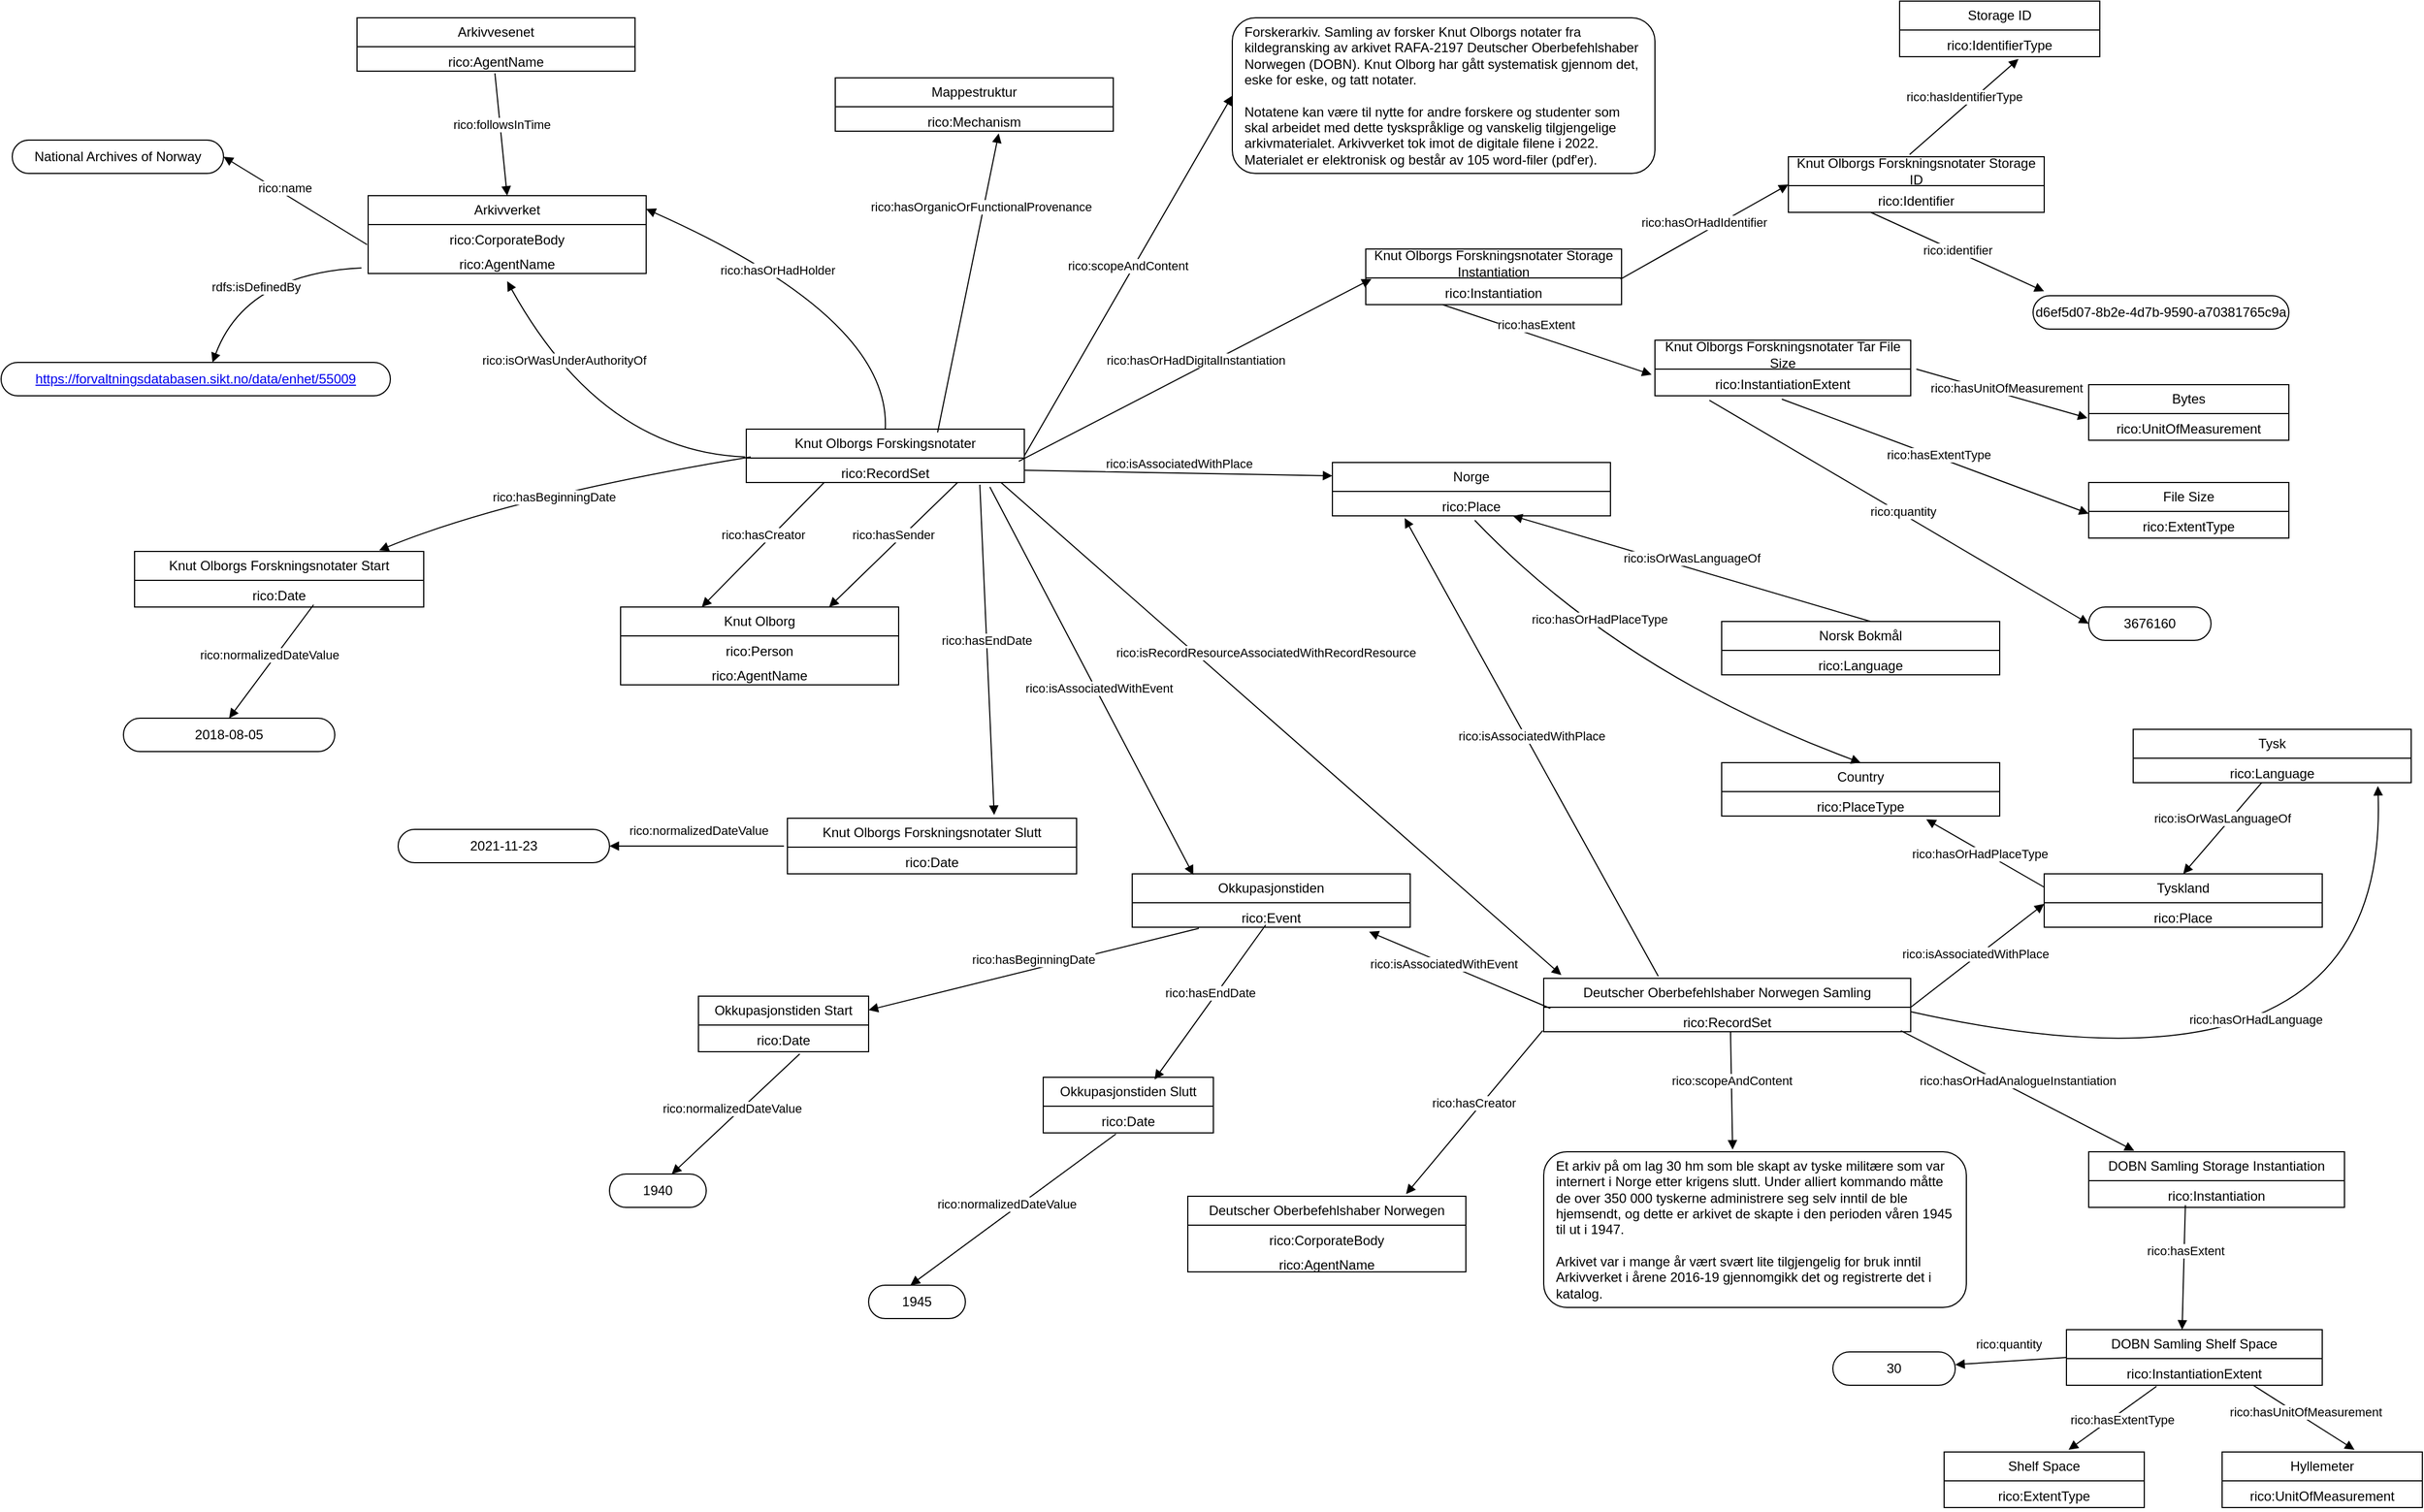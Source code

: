 <mxfile version="24.2.5" type="device">
  <diagram name="Page-1" id="1cF8q0306JEqwwJTlGwe">
    <mxGraphModel dx="878" dy="561" grid="1" gridSize="10" guides="1" tooltips="1" connect="1" arrows="1" fold="1" page="1" pageScale="1" pageWidth="2336" pageHeight="1654" math="0" shadow="0">
      <root>
        <mxCell id="0" />
        <mxCell id="1" parent="0" />
        <mxCell id="9tAbXV2A5IAdRQd2oj-A-11" value="Knut Olborgs Forskingsnotater" style="swimlane;fontStyle=0;childLayout=stackLayout;horizontal=1;startSize=26;fillColor=none;horizontalStack=0;resizeParent=1;resizeParentMax=0;resizeLast=0;collapsible=1;marginBottom=0;whiteSpace=wrap;html=1;" parent="1" vertex="1">
          <mxGeometry x="740" y="495" width="250" height="48" as="geometry">
            <mxRectangle x="920" y="610" width="150" height="30" as="alternateBounds" />
          </mxGeometry>
        </mxCell>
        <mxCell id="9tAbXV2A5IAdRQd2oj-A-12" value="rico:RecordSet" style="text;strokeColor=none;fillColor=none;align=center;verticalAlign=top;spacingLeft=4;spacingRight=4;overflow=hidden;rotatable=0;points=[[0,0.5],[1,0.5]];portConstraint=eastwest;whiteSpace=wrap;html=1;" parent="9tAbXV2A5IAdRQd2oj-A-11" vertex="1">
          <mxGeometry y="26" width="250" height="22" as="geometry" />
        </mxCell>
        <mxCell id="czsqDPXMuQd4v_eErH3M-3" value="rico:hasCreator" style="html=1;verticalAlign=bottom;endArrow=block;curved=0;rounded=0;exitX=0.5;exitY=1.182;exitDx=0;exitDy=0;exitPerimeter=0;entryX=0.292;entryY=0;entryDx=0;entryDy=0;entryPerimeter=0;" parent="1" target="czsqDPXMuQd4v_eErH3M-8" edge="1">
          <mxGeometry x="0.0" width="80" relative="1" as="geometry">
            <mxPoint x="810" y="543.004" as="sourcePoint" />
            <mxPoint x="810" y="621" as="targetPoint" />
            <mxPoint as="offset" />
          </mxGeometry>
        </mxCell>
        <mxCell id="czsqDPXMuQd4v_eErH3M-8" value="Knut Olborg" style="swimlane;fontStyle=0;childLayout=stackLayout;horizontal=1;startSize=26;fillColor=none;horizontalStack=0;resizeParent=1;resizeParentMax=0;resizeLast=0;collapsible=1;marginBottom=0;whiteSpace=wrap;html=1;" parent="1" vertex="1">
          <mxGeometry x="627" y="655" width="250" height="70" as="geometry">
            <mxRectangle x="850" y="770" width="150" height="30" as="alternateBounds" />
          </mxGeometry>
        </mxCell>
        <mxCell id="czsqDPXMuQd4v_eErH3M-9" value="rico:Person" style="text;strokeColor=none;fillColor=none;align=center;verticalAlign=top;spacingLeft=4;spacingRight=4;overflow=hidden;rotatable=0;points=[[0,0.5],[1,0.5]];portConstraint=eastwest;whiteSpace=wrap;html=1;" parent="czsqDPXMuQd4v_eErH3M-8" vertex="1">
          <mxGeometry y="26" width="250" height="22" as="geometry" />
        </mxCell>
        <mxCell id="czsqDPXMuQd4v_eErH3M-10" value="rico:AgentName" style="text;strokeColor=none;fillColor=none;align=center;verticalAlign=top;spacingLeft=4;spacingRight=4;overflow=hidden;rotatable=0;points=[[0,0.5],[1,0.5]];portConstraint=eastwest;whiteSpace=wrap;html=1;" parent="czsqDPXMuQd4v_eErH3M-8" vertex="1">
          <mxGeometry y="48" width="250" height="22" as="geometry" />
        </mxCell>
        <mxCell id="czsqDPXMuQd4v_eErH3M-11" value="rico:hasSender" style="html=1;verticalAlign=bottom;endArrow=block;curved=0;rounded=0;exitX=0.5;exitY=1.182;exitDx=0;exitDy=0;exitPerimeter=0;entryX=0.75;entryY=0;entryDx=0;entryDy=0;" parent="1" target="czsqDPXMuQd4v_eErH3M-8" edge="1">
          <mxGeometry width="80" relative="1" as="geometry">
            <mxPoint x="930" y="543" as="sourcePoint" />
            <mxPoint x="930" y="621" as="targetPoint" />
          </mxGeometry>
        </mxCell>
        <mxCell id="czsqDPXMuQd4v_eErH3M-12" value="&lt;div style=&quot;text-align: left;&quot;&gt;Forskerarkiv. Samling av forsker Knut Olborgs notater fra kildegransking av arkivet RAFA-2197 Deutscher Oberbefehlshaber Norwegen (DOBN). Knut Olborg har gått systematisk gjennom det, eske for eske, og tatt notater.&lt;/div&gt;&lt;div style=&quot;text-align: left;&quot;&gt;&lt;br&gt;&lt;/div&gt;&lt;div style=&quot;text-align: left;&quot;&gt;Notatene kan være til nytte for andre forskere og studenter som skal arbeidet med dette tyskspråklige og vanskelig tilgjengelige arkivmaterialet. Arkivverket tok imot de digitale filene i 2022. Materialet er elektronisk og består av 105 word-filer (pdf&#39;er).&lt;/div&gt;" style="html=1;whiteSpace=wrap;perimeterSpacing=0;rounded=1;labelPadding=0;spacingLeft=10;spacingRight=10;" parent="1" vertex="1">
          <mxGeometry x="1177" y="125" width="380" height="140" as="geometry" />
        </mxCell>
        <mxCell id="czsqDPXMuQd4v_eErH3M-16" value="rico:scopeAndContent" style="html=1;verticalAlign=bottom;endArrow=block;curved=0;rounded=0;exitX=1;exitY=0.5;exitDx=0;exitDy=0;entryX=0;entryY=0.5;entryDx=0;entryDy=0;" parent="1" source="9tAbXV2A5IAdRQd2oj-A-11" target="czsqDPXMuQd4v_eErH3M-12" edge="1">
          <mxGeometry width="80" relative="1" as="geometry">
            <mxPoint x="1270" y="515" as="sourcePoint" />
            <mxPoint x="1330" y="499" as="targetPoint" />
          </mxGeometry>
        </mxCell>
        <mxCell id="czsqDPXMuQd4v_eErH3M-17" value="Okkupasjonstiden" style="swimlane;fontStyle=0;childLayout=stackLayout;horizontal=1;startSize=26;fillColor=none;horizontalStack=0;resizeParent=1;resizeParentMax=0;resizeLast=0;collapsible=1;marginBottom=0;whiteSpace=wrap;html=1;" parent="1" vertex="1">
          <mxGeometry x="1087" y="895" width="250" height="48" as="geometry">
            <mxRectangle x="110" y="100" width="150" height="30" as="alternateBounds" />
          </mxGeometry>
        </mxCell>
        <mxCell id="czsqDPXMuQd4v_eErH3M-18" value="rico:Event" style="text;strokeColor=none;fillColor=none;align=center;verticalAlign=top;spacingLeft=4;spacingRight=4;overflow=hidden;rotatable=0;points=[[0,0.5],[1,0.5]];portConstraint=eastwest;whiteSpace=wrap;html=1;" parent="czsqDPXMuQd4v_eErH3M-17" vertex="1">
          <mxGeometry y="26" width="250" height="22" as="geometry" />
        </mxCell>
        <mxCell id="czsqDPXMuQd4v_eErH3M-19" value="rico:isAssociatedWithEvent" style="html=1;verticalAlign=bottom;endArrow=block;curved=0;rounded=0;exitX=0.876;exitY=1.182;exitDx=0;exitDy=0;entryX=0.22;entryY=0.021;entryDx=0;entryDy=0;entryPerimeter=0;exitPerimeter=0;" parent="1" source="9tAbXV2A5IAdRQd2oj-A-12" target="czsqDPXMuQd4v_eErH3M-17" edge="1">
          <mxGeometry x="0.085" y="-2" width="80" relative="1" as="geometry">
            <mxPoint x="1180" y="405" as="sourcePoint" />
            <mxPoint x="1360" y="405" as="targetPoint" />
            <mxPoint as="offset" />
          </mxGeometry>
        </mxCell>
        <mxCell id="czsqDPXMuQd4v_eErH3M-20" value="Norge" style="swimlane;fontStyle=0;childLayout=stackLayout;horizontal=1;startSize=26;fillColor=none;horizontalStack=0;resizeParent=1;resizeParentMax=0;resizeLast=0;collapsible=1;marginBottom=0;whiteSpace=wrap;html=1;" parent="1" vertex="1">
          <mxGeometry x="1267" y="525" width="250" height="48" as="geometry">
            <mxRectangle x="780" y="452" width="150" height="30" as="alternateBounds" />
          </mxGeometry>
        </mxCell>
        <mxCell id="czsqDPXMuQd4v_eErH3M-21" value="rico:Place" style="text;strokeColor=none;fillColor=none;align=center;verticalAlign=top;spacingLeft=4;spacingRight=4;overflow=hidden;rotatable=0;points=[[0,0.5],[1,0.5]];portConstraint=eastwest;whiteSpace=wrap;html=1;" parent="czsqDPXMuQd4v_eErH3M-20" vertex="1">
          <mxGeometry y="26" width="250" height="22" as="geometry" />
        </mxCell>
        <mxCell id="czsqDPXMuQd4v_eErH3M-22" value="rico:isAssociatedWithPlace" style="html=1;verticalAlign=bottom;endArrow=block;curved=0;rounded=0;exitX=1;exitY=0.5;exitDx=0;exitDy=0;entryX=0;entryY=0.25;entryDx=0;entryDy=0;" parent="1" source="9tAbXV2A5IAdRQd2oj-A-12" target="czsqDPXMuQd4v_eErH3M-20" edge="1">
          <mxGeometry x="0.003" width="80" relative="1" as="geometry">
            <mxPoint x="1220" y="585" as="sourcePoint" />
            <mxPoint x="1395" y="464" as="targetPoint" />
            <mxPoint as="offset" />
          </mxGeometry>
        </mxCell>
        <mxCell id="czsqDPXMuQd4v_eErH3M-23" value="Norsk Bokmål" style="swimlane;fontStyle=0;childLayout=stackLayout;horizontal=1;startSize=26;fillColor=none;horizontalStack=0;resizeParent=1;resizeParentMax=0;resizeLast=0;collapsible=1;marginBottom=0;whiteSpace=wrap;html=1;" parent="1" vertex="1">
          <mxGeometry x="1617" y="668" width="250" height="48" as="geometry">
            <mxRectangle x="1320" y="890" width="150" height="30" as="alternateBounds" />
          </mxGeometry>
        </mxCell>
        <mxCell id="czsqDPXMuQd4v_eErH3M-24" value="rico:Language" style="text;strokeColor=none;fillColor=none;align=center;verticalAlign=top;spacingLeft=4;spacingRight=4;overflow=hidden;rotatable=0;points=[[0,0.5],[1,0.5]];portConstraint=eastwest;whiteSpace=wrap;html=1;" parent="czsqDPXMuQd4v_eErH3M-23" vertex="1">
          <mxGeometry y="26" width="250" height="22" as="geometry" />
        </mxCell>
        <mxCell id="czsqDPXMuQd4v_eErH3M-25" value="rico:hasOrHadLanguage" style="html=1;verticalAlign=bottom;endArrow=block;curved=1;rounded=0;exitX=1;exitY=0.182;exitDx=0;exitDy=0;exitPerimeter=0;entryX=0.88;entryY=1.136;entryDx=0;entryDy=0;entryPerimeter=0;" parent="1" source="mxBBHEK_cXtyoJtayE4t-4" target="mxBBHEK_cXtyoJtayE4t-9" edge="1">
          <mxGeometry x="-0.173" y="52" width="80" relative="1" as="geometry">
            <mxPoint x="1987" y="1115" as="sourcePoint" />
            <mxPoint x="2047" y="1045" as="targetPoint" />
            <mxPoint as="offset" />
            <Array as="points">
              <mxPoint x="2217" y="1115" />
            </Array>
          </mxGeometry>
        </mxCell>
        <mxCell id="czsqDPXMuQd4v_eErH3M-26" value="rico:isOrWasLanguageOf" style="html=1;verticalAlign=bottom;endArrow=block;curved=0;rounded=0;exitX=0.536;exitY=0;exitDx=0;exitDy=0;exitPerimeter=0;" parent="1" source="czsqDPXMuQd4v_eErH3M-23" target="czsqDPXMuQd4v_eErH3M-21" edge="1">
          <mxGeometry x="0.003" width="80" relative="1" as="geometry">
            <mxPoint x="1410" y="885" as="sourcePoint" />
            <mxPoint x="1696" y="1118" as="targetPoint" />
            <mxPoint as="offset" />
          </mxGeometry>
        </mxCell>
        <mxCell id="czsqDPXMuQd4v_eErH3M-27" value="Country" style="swimlane;fontStyle=0;childLayout=stackLayout;horizontal=1;startSize=26;fillColor=none;horizontalStack=0;resizeParent=1;resizeParentMax=0;resizeLast=0;collapsible=1;marginBottom=0;whiteSpace=wrap;html=1;" parent="1" vertex="1">
          <mxGeometry x="1617" y="795" width="250" height="48" as="geometry">
            <mxRectangle x="780" y="452" width="150" height="30" as="alternateBounds" />
          </mxGeometry>
        </mxCell>
        <mxCell id="czsqDPXMuQd4v_eErH3M-28" value="rico:PlaceType" style="text;strokeColor=none;fillColor=none;align=center;verticalAlign=top;spacingLeft=4;spacingRight=4;overflow=hidden;rotatable=0;points=[[0,0.5],[1,0.5]];portConstraint=eastwest;whiteSpace=wrap;html=1;" parent="czsqDPXMuQd4v_eErH3M-27" vertex="1">
          <mxGeometry y="26" width="250" height="22" as="geometry" />
        </mxCell>
        <mxCell id="czsqDPXMuQd4v_eErH3M-29" value="rico:hasOrHadPlaceType" style="html=1;verticalAlign=bottom;endArrow=block;curved=1;rounded=0;exitX=0.512;exitY=1.182;exitDx=0;exitDy=0;exitPerimeter=0;entryX=0.5;entryY=0;entryDx=0;entryDy=0;" parent="1" source="czsqDPXMuQd4v_eErH3M-21" target="czsqDPXMuQd4v_eErH3M-27" edge="1">
          <mxGeometry x="-0.295" y="13" width="80" relative="1" as="geometry">
            <mxPoint x="1550" y="887" as="sourcePoint" />
            <mxPoint x="1750" y="875" as="targetPoint" />
            <mxPoint as="offset" />
            <Array as="points">
              <mxPoint x="1527" y="715" />
            </Array>
          </mxGeometry>
        </mxCell>
        <mxCell id="czsqDPXMuQd4v_eErH3M-30" value="Arkivverket" style="swimlane;fontStyle=0;childLayout=stackLayout;horizontal=1;startSize=26;fillColor=none;horizontalStack=0;resizeParent=1;resizeParentMax=0;resizeLast=0;collapsible=1;marginBottom=0;whiteSpace=wrap;html=1;" parent="1" vertex="1">
          <mxGeometry x="400" y="285" width="250" height="70" as="geometry">
            <mxRectangle x="390" y="430" width="150" height="30" as="alternateBounds" />
          </mxGeometry>
        </mxCell>
        <mxCell id="czsqDPXMuQd4v_eErH3M-31" value="rico:CorporateBody" style="text;strokeColor=none;fillColor=none;align=center;verticalAlign=top;spacingLeft=4;spacingRight=4;overflow=hidden;rotatable=0;points=[[0,0.5],[1,0.5]];portConstraint=eastwest;whiteSpace=wrap;html=1;" parent="czsqDPXMuQd4v_eErH3M-30" vertex="1">
          <mxGeometry y="26" width="250" height="22" as="geometry" />
        </mxCell>
        <mxCell id="czsqDPXMuQd4v_eErH3M-32" value="rico:AgentName" style="text;strokeColor=none;fillColor=none;align=center;verticalAlign=top;spacingLeft=4;spacingRight=4;overflow=hidden;rotatable=0;points=[[0,0.5],[1,0.5]];portConstraint=eastwest;whiteSpace=wrap;html=1;" parent="czsqDPXMuQd4v_eErH3M-30" vertex="1">
          <mxGeometry y="48" width="250" height="22" as="geometry" />
        </mxCell>
        <mxCell id="czsqDPXMuQd4v_eErH3M-33" value="Arkivvesenet" style="swimlane;fontStyle=0;childLayout=stackLayout;horizontal=1;startSize=26;fillColor=none;horizontalStack=0;resizeParent=1;resizeParentMax=0;resizeLast=0;collapsible=1;marginBottom=0;whiteSpace=wrap;html=1;" parent="1" vertex="1">
          <mxGeometry x="390" y="125" width="250" height="48" as="geometry">
            <mxRectangle x="390" y="430" width="150" height="30" as="alternateBounds" />
          </mxGeometry>
        </mxCell>
        <mxCell id="czsqDPXMuQd4v_eErH3M-35" value="rico:AgentName" style="text;strokeColor=none;fillColor=none;align=center;verticalAlign=top;spacingLeft=4;spacingRight=4;overflow=hidden;rotatable=0;points=[[0,0.5],[1,0.5]];portConstraint=eastwest;whiteSpace=wrap;html=1;" parent="czsqDPXMuQd4v_eErH3M-33" vertex="1">
          <mxGeometry y="26" width="250" height="22" as="geometry" />
        </mxCell>
        <mxCell id="czsqDPXMuQd4v_eErH3M-36" value="rico:followsInTime" style="html=1;verticalAlign=bottom;endArrow=block;curved=0;rounded=0;exitX=0.496;exitY=1.091;exitDx=0;exitDy=0;exitPerimeter=0;entryX=0.5;entryY=0;entryDx=0;entryDy=0;" parent="1" source="czsqDPXMuQd4v_eErH3M-35" target="czsqDPXMuQd4v_eErH3M-30" edge="1">
          <mxGeometry width="80" relative="1" as="geometry">
            <mxPoint x="610" y="275" as="sourcePoint" />
            <mxPoint x="584" y="345" as="targetPoint" />
            <mxPoint as="offset" />
          </mxGeometry>
        </mxCell>
        <mxCell id="czsqDPXMuQd4v_eErH3M-37" value="rico:hasOrHadHolder" style="html=1;verticalAlign=bottom;endArrow=block;curved=1;rounded=0;entryX=1;entryY=0.171;entryDx=0;entryDy=0;entryPerimeter=0;exitX=0.5;exitY=0;exitDx=0;exitDy=0;" parent="1" source="9tAbXV2A5IAdRQd2oj-A-11" target="czsqDPXMuQd4v_eErH3M-30" edge="1">
          <mxGeometry x="0.213" y="10" width="80" relative="1" as="geometry">
            <mxPoint x="850" y="485" as="sourcePoint" />
            <mxPoint x="791" y="575" as="targetPoint" />
            <Array as="points">
              <mxPoint x="870" y="395" />
            </Array>
            <mxPoint as="offset" />
          </mxGeometry>
        </mxCell>
        <mxCell id="czsqDPXMuQd4v_eErH3M-38" value="rico:isOrWasUnderAuthorityOf" style="html=1;verticalAlign=bottom;endArrow=block;curved=1;rounded=0;exitX=-0.004;exitY=-0.045;exitDx=0;exitDy=0;exitPerimeter=0;entryX=0.5;entryY=1.318;entryDx=0;entryDy=0;entryPerimeter=0;" parent="1" source="9tAbXV2A5IAdRQd2oj-A-12" target="czsqDPXMuQd4v_eErH3M-32" edge="1">
          <mxGeometry x="0.374" y="-6" width="80" relative="1" as="geometry">
            <mxPoint x="675" y="563" as="sourcePoint" />
            <mxPoint x="520" y="435" as="targetPoint" />
            <Array as="points">
              <mxPoint x="610" y="515" />
            </Array>
            <mxPoint as="offset" />
          </mxGeometry>
        </mxCell>
        <mxCell id="czsqDPXMuQd4v_eErH3M-39" value="&lt;div style=&quot;text-align: left;&quot;&gt;National Archives of Norway&lt;/div&gt;" style="html=1;whiteSpace=wrap;perimeterSpacing=0;rounded=1;labelPadding=0;spacingLeft=0;arcSize=50;" parent="1" vertex="1">
          <mxGeometry x="80" y="235" width="190" height="30" as="geometry" />
        </mxCell>
        <mxCell id="czsqDPXMuQd4v_eErH3M-40" value="rico:name" style="html=1;verticalAlign=bottom;endArrow=block;curved=0;rounded=0;exitX=-0.004;exitY=-0.182;exitDx=0;exitDy=0;exitPerimeter=0;entryX=1;entryY=0.5;entryDx=0;entryDy=0;" parent="1" source="czsqDPXMuQd4v_eErH3M-32" target="czsqDPXMuQd4v_eErH3M-39" edge="1">
          <mxGeometry x="0.119" y="4" width="80" relative="1" as="geometry">
            <mxPoint x="380" y="385" as="sourcePoint" />
            <mxPoint x="381" y="515" as="targetPoint" />
            <mxPoint y="-1" as="offset" />
          </mxGeometry>
        </mxCell>
        <mxCell id="czsqDPXMuQd4v_eErH3M-41" value="&lt;div style=&quot;text-align: left;&quot;&gt;&lt;a href=&quot;https://forvaltningsdatabasen.sikt.no/data/enhet/55009&quot;&gt;https://forvaltningsdatabasen.sikt.no/data/enhet/55009&lt;/a&gt;&lt;br&gt;&lt;/div&gt;" style="html=1;whiteSpace=wrap;perimeterSpacing=0;rounded=1;labelPadding=0;spacingLeft=0;arcSize=50;" parent="1" vertex="1">
          <mxGeometry x="70" y="435" width="350" height="30" as="geometry" />
        </mxCell>
        <mxCell id="czsqDPXMuQd4v_eErH3M-42" value="rdfs:isDefinedBy" style="html=1;verticalAlign=bottom;endArrow=block;curved=1;rounded=0;exitX=-0.024;exitY=0.773;exitDx=0;exitDy=0;exitPerimeter=0;entryX=0.543;entryY=0;entryDx=0;entryDy=0;entryPerimeter=0;" parent="1" source="czsqDPXMuQd4v_eErH3M-32" target="czsqDPXMuQd4v_eErH3M-41" edge="1">
          <mxGeometry x="0.014" y="21" width="80" relative="1" as="geometry">
            <mxPoint x="410" y="455" as="sourcePoint" />
            <mxPoint x="281" y="456" as="targetPoint" />
            <Array as="points">
              <mxPoint x="290" y="355" />
            </Array>
            <mxPoint as="offset" />
          </mxGeometry>
        </mxCell>
        <mxCell id="czsqDPXMuQd4v_eErH3M-43" value="Knut Olborgs Forskningsnotater Start" style="swimlane;fontStyle=0;childLayout=stackLayout;horizontal=1;startSize=26;fillColor=none;horizontalStack=0;resizeParent=1;resizeParentMax=0;resizeLast=0;collapsible=1;marginBottom=0;whiteSpace=wrap;html=1;" parent="1" vertex="1">
          <mxGeometry x="190" y="605" width="260" height="50" as="geometry">
            <mxRectangle x="390" y="430" width="150" height="30" as="alternateBounds" />
          </mxGeometry>
        </mxCell>
        <mxCell id="czsqDPXMuQd4v_eErH3M-44" value="rico:Date" style="text;strokeColor=none;fillColor=none;align=center;verticalAlign=top;spacingLeft=4;spacingRight=4;overflow=hidden;rotatable=0;points=[[0,0.5],[1,0.5]];portConstraint=eastwest;whiteSpace=wrap;html=1;" parent="czsqDPXMuQd4v_eErH3M-43" vertex="1">
          <mxGeometry y="26" width="260" height="24" as="geometry" />
        </mxCell>
        <mxCell id="czsqDPXMuQd4v_eErH3M-47" value="rico:hasBeginningDate" style="html=1;verticalAlign=bottom;endArrow=block;curved=1;rounded=0;entryX=0.846;entryY=-0.02;entryDx=0;entryDy=0;exitX=0.016;exitY=-0.045;exitDx=0;exitDy=0;exitPerimeter=0;entryPerimeter=0;" parent="1" source="9tAbXV2A5IAdRQd2oj-A-12" target="czsqDPXMuQd4v_eErH3M-43" edge="1">
          <mxGeometry x="0.051" y="16" width="80" relative="1" as="geometry">
            <mxPoint x="540" y="565" as="sourcePoint" />
            <mxPoint x="353" y="533" as="targetPoint" />
            <Array as="points">
              <mxPoint x="530" y="555" />
            </Array>
            <mxPoint as="offset" />
          </mxGeometry>
        </mxCell>
        <mxCell id="czsqDPXMuQd4v_eErH3M-48" value="Knut Olborgs Forskningsnotater Slutt" style="swimlane;fontStyle=0;childLayout=stackLayout;horizontal=1;startSize=26;fillColor=none;horizontalStack=0;resizeParent=1;resizeParentMax=0;resizeLast=0;collapsible=1;marginBottom=0;whiteSpace=wrap;html=1;" parent="1" vertex="1">
          <mxGeometry x="777" y="845" width="260" height="50" as="geometry">
            <mxRectangle x="990" y="970" width="150" height="30" as="alternateBounds" />
          </mxGeometry>
        </mxCell>
        <mxCell id="czsqDPXMuQd4v_eErH3M-49" value="rico:Date" style="text;strokeColor=none;fillColor=none;align=center;verticalAlign=top;spacingLeft=4;spacingRight=4;overflow=hidden;rotatable=0;points=[[0,0.5],[1,0.5]];portConstraint=eastwest;whiteSpace=wrap;html=1;" parent="czsqDPXMuQd4v_eErH3M-48" vertex="1">
          <mxGeometry y="26" width="260" height="24" as="geometry" />
        </mxCell>
        <mxCell id="czsqDPXMuQd4v_eErH3M-50" value="rico:hasEndDate" style="html=1;verticalAlign=bottom;endArrow=block;curved=0;rounded=0;exitX=0.84;exitY=1.091;exitDx=0;exitDy=0;exitPerimeter=0;entryX=0.715;entryY=-0.06;entryDx=0;entryDy=0;entryPerimeter=0;" parent="1" source="9tAbXV2A5IAdRQd2oj-A-12" target="czsqDPXMuQd4v_eErH3M-48" edge="1">
          <mxGeometry x="0.002" width="80" relative="1" as="geometry">
            <mxPoint x="970" y="655" as="sourcePoint" />
            <mxPoint x="970" y="815" as="targetPoint" />
            <mxPoint as="offset" />
          </mxGeometry>
        </mxCell>
        <mxCell id="czsqDPXMuQd4v_eErH3M-52" value="&lt;div style=&quot;text-align: left;&quot;&gt;2018-08-05&lt;/div&gt;" style="html=1;whiteSpace=wrap;perimeterSpacing=0;rounded=1;labelPadding=0;spacingLeft=0;arcSize=50;" parent="1" vertex="1">
          <mxGeometry x="180" y="755" width="190" height="30" as="geometry" />
        </mxCell>
        <mxCell id="czsqDPXMuQd4v_eErH3M-53" value="rico:normalizedDateValue" style="html=1;verticalAlign=bottom;endArrow=block;curved=0;rounded=0;entryX=0.5;entryY=0;entryDx=0;entryDy=0;exitX=0.619;exitY=0.917;exitDx=0;exitDy=0;exitPerimeter=0;" parent="1" source="czsqDPXMuQd4v_eErH3M-44" target="czsqDPXMuQd4v_eErH3M-52" edge="1">
          <mxGeometry x="0.057" width="80" relative="1" as="geometry">
            <mxPoint x="320" y="685" as="sourcePoint" />
            <mxPoint x="173" y="683" as="targetPoint" />
            <mxPoint as="offset" />
          </mxGeometry>
        </mxCell>
        <mxCell id="czsqDPXMuQd4v_eErH3M-55" value="&lt;div style=&quot;text-align: left;&quot;&gt;2021-11-23&lt;/div&gt;" style="html=1;whiteSpace=wrap;perimeterSpacing=0;rounded=1;labelPadding=0;spacingLeft=0;arcSize=50;" parent="1" vertex="1">
          <mxGeometry x="427" y="855" width="190" height="30" as="geometry" />
        </mxCell>
        <mxCell id="czsqDPXMuQd4v_eErH3M-56" value="rico:normalizedDateValue" style="html=1;verticalAlign=bottom;endArrow=block;curved=0;rounded=0;entryX=1;entryY=0.5;entryDx=0;entryDy=0;exitX=-0.012;exitY=-0.042;exitDx=0;exitDy=0;exitPerimeter=0;" parent="1" source="czsqDPXMuQd4v_eErH3M-49" target="czsqDPXMuQd4v_eErH3M-55" edge="1">
          <mxGeometry x="-0.02" y="-5" width="80" relative="1" as="geometry">
            <mxPoint x="920" y="945" as="sourcePoint" />
            <mxPoint x="824" y="1049" as="targetPoint" />
            <mxPoint as="offset" />
          </mxGeometry>
        </mxCell>
        <mxCell id="3fLlHfyGAeuBOlRW-uyx-2" value="Mappestruktur" style="swimlane;fontStyle=0;childLayout=stackLayout;horizontal=1;startSize=26;fillColor=none;horizontalStack=0;resizeParent=1;resizeParentMax=0;resizeLast=0;collapsible=1;marginBottom=0;whiteSpace=wrap;html=1;" parent="1" vertex="1">
          <mxGeometry x="820" y="179" width="250" height="48" as="geometry">
            <mxRectangle x="110" y="100" width="150" height="30" as="alternateBounds" />
          </mxGeometry>
        </mxCell>
        <mxCell id="3fLlHfyGAeuBOlRW-uyx-3" value="rico:Mechanism" style="text;strokeColor=none;fillColor=none;align=center;verticalAlign=top;spacingLeft=4;spacingRight=4;overflow=hidden;rotatable=0;points=[[0,0.5],[1,0.5]];portConstraint=eastwest;whiteSpace=wrap;html=1;" parent="3fLlHfyGAeuBOlRW-uyx-2" vertex="1">
          <mxGeometry y="26" width="250" height="22" as="geometry" />
        </mxCell>
        <mxCell id="3fLlHfyGAeuBOlRW-uyx-4" value="rico:hasOrganicOrFunctionalProvenance" style="html=1;verticalAlign=bottom;endArrow=block;curved=0;rounded=0;exitX=0.688;exitY=0.063;exitDx=0;exitDy=0;exitPerimeter=0;entryX=0.588;entryY=1.091;entryDx=0;entryDy=0;entryPerimeter=0;" parent="1" source="9tAbXV2A5IAdRQd2oj-A-11" target="3fLlHfyGAeuBOlRW-uyx-3" edge="1">
          <mxGeometry x="0.437" y="1" width="80" relative="1" as="geometry">
            <mxPoint x="930" y="405" as="sourcePoint" />
            <mxPoint x="920" y="325" as="targetPoint" />
            <mxPoint as="offset" />
          </mxGeometry>
        </mxCell>
        <mxCell id="3fLlHfyGAeuBOlRW-uyx-14" value="Knut Olborgs Forskningsnotater Storage Instantiation" style="swimlane;fontStyle=0;childLayout=stackLayout;horizontal=1;startSize=26;fillColor=none;horizontalStack=0;resizeParent=1;resizeParentMax=0;resizeLast=0;collapsible=1;marginBottom=0;whiteSpace=wrap;html=1;spacingTop=3;spacingBottom=3;spacing=1;" parent="1" vertex="1">
          <mxGeometry x="1297" y="333" width="230" height="50" as="geometry">
            <mxRectangle x="390" y="430" width="150" height="30" as="alternateBounds" />
          </mxGeometry>
        </mxCell>
        <mxCell id="3fLlHfyGAeuBOlRW-uyx-15" value="rico:Instantiation" style="text;strokeColor=none;fillColor=none;align=center;verticalAlign=top;spacingLeft=4;spacingRight=4;overflow=hidden;rotatable=0;points=[[0,0.5],[1,0.5]];portConstraint=eastwest;whiteSpace=wrap;html=1;" parent="3fLlHfyGAeuBOlRW-uyx-14" vertex="1">
          <mxGeometry y="26" width="230" height="24" as="geometry" />
        </mxCell>
        <mxCell id="3fLlHfyGAeuBOlRW-uyx-16" value="rico:hasOrHadDigitalInstantiation" style="html=1;verticalAlign=bottom;endArrow=block;curved=0;rounded=0;exitX=0.98;exitY=0.136;exitDx=0;exitDy=0;entryX=0.022;entryY=0.042;entryDx=0;entryDy=0;entryPerimeter=0;exitPerimeter=0;" parent="1" source="9tAbXV2A5IAdRQd2oj-A-12" target="3fLlHfyGAeuBOlRW-uyx-15" edge="1">
          <mxGeometry x="-0.001" width="80" relative="1" as="geometry">
            <mxPoint x="1030" y="522" as="sourcePoint" />
            <mxPoint x="1370" y="378" as="targetPoint" />
            <mxPoint as="offset" />
          </mxGeometry>
        </mxCell>
        <mxCell id="3fLlHfyGAeuBOlRW-uyx-17" value="Knut Olborgs Forskningsnotater Storage ID" style="swimlane;fontStyle=0;childLayout=stackLayout;horizontal=1;startSize=26;fillColor=none;horizontalStack=0;resizeParent=1;resizeParentMax=0;resizeLast=0;collapsible=1;marginBottom=0;whiteSpace=wrap;html=1;spacingTop=3;spacingBottom=3;spacing=1;" parent="1" vertex="1">
          <mxGeometry x="1677" y="250" width="230" height="50" as="geometry">
            <mxRectangle x="390" y="430" width="150" height="30" as="alternateBounds" />
          </mxGeometry>
        </mxCell>
        <mxCell id="3fLlHfyGAeuBOlRW-uyx-18" value="rico:Identifier" style="text;strokeColor=none;fillColor=none;align=center;verticalAlign=top;spacingLeft=4;spacingRight=4;overflow=hidden;rotatable=0;points=[[0,0.5],[1,0.5]];portConstraint=eastwest;whiteSpace=wrap;html=1;" parent="3fLlHfyGAeuBOlRW-uyx-17" vertex="1">
          <mxGeometry y="26" width="230" height="24" as="geometry" />
        </mxCell>
        <mxCell id="3fLlHfyGAeuBOlRW-uyx-19" value="rico:hasOrHadIdentifier" style="html=1;verticalAlign=bottom;endArrow=block;curved=0;rounded=0;exitX=0.996;exitY=0.042;exitDx=0;exitDy=0;entryX=0;entryY=0.5;entryDx=0;entryDy=0;exitPerimeter=0;" parent="1" source="3fLlHfyGAeuBOlRW-uyx-15" target="3fLlHfyGAeuBOlRW-uyx-17" edge="1">
          <mxGeometry x="-0.001" width="80" relative="1" as="geometry">
            <mxPoint x="1600" y="545" as="sourcePoint" />
            <mxPoint x="1930" y="563" as="targetPoint" />
            <mxPoint as="offset" />
          </mxGeometry>
        </mxCell>
        <mxCell id="3fLlHfyGAeuBOlRW-uyx-20" value="Knut Olborgs Forskningsnotater Tar File Size" style="swimlane;fontStyle=0;childLayout=stackLayout;horizontal=1;startSize=26;fillColor=none;horizontalStack=0;resizeParent=1;resizeParentMax=0;resizeLast=0;collapsible=1;marginBottom=0;whiteSpace=wrap;html=1;spacingTop=3;spacingBottom=3;spacing=1;" parent="1" vertex="1">
          <mxGeometry x="1557" y="415" width="230" height="50" as="geometry">
            <mxRectangle x="390" y="430" width="150" height="30" as="alternateBounds" />
          </mxGeometry>
        </mxCell>
        <mxCell id="3fLlHfyGAeuBOlRW-uyx-21" value="rico:InstantiationExtent" style="text;strokeColor=none;fillColor=none;align=center;verticalAlign=top;spacingLeft=4;spacingRight=4;overflow=hidden;rotatable=0;points=[[0,0.5],[1,0.5]];portConstraint=eastwest;whiteSpace=wrap;html=1;" parent="3fLlHfyGAeuBOlRW-uyx-20" vertex="1">
          <mxGeometry y="26" width="230" height="24" as="geometry" />
        </mxCell>
        <mxCell id="3fLlHfyGAeuBOlRW-uyx-22" value="rico:hasExtent" style="html=1;verticalAlign=bottom;endArrow=block;curved=0;rounded=0;exitX=0.3;exitY=1;exitDx=0;exitDy=0;exitPerimeter=0;entryX=-0.013;entryY=0.208;entryDx=0;entryDy=0;entryPerimeter=0;" parent="1" source="3fLlHfyGAeuBOlRW-uyx-15" target="3fLlHfyGAeuBOlRW-uyx-21" edge="1">
          <mxGeometry x="-0.105" y="1" width="80" relative="1" as="geometry">
            <mxPoint x="1420" y="605" as="sourcePoint" />
            <mxPoint x="1510" y="655" as="targetPoint" />
            <Array as="points" />
            <mxPoint as="offset" />
          </mxGeometry>
        </mxCell>
        <mxCell id="3fLlHfyGAeuBOlRW-uyx-23" value="Storage ID" style="swimlane;fontStyle=0;childLayout=stackLayout;horizontal=1;startSize=26;fillColor=none;horizontalStack=0;resizeParent=1;resizeParentMax=0;resizeLast=0;collapsible=1;marginBottom=0;whiteSpace=wrap;html=1;spacingTop=3;spacingBottom=3;spacing=1;" parent="1" vertex="1">
          <mxGeometry x="1777" y="110" width="180" height="50" as="geometry">
            <mxRectangle x="390" y="430" width="150" height="30" as="alternateBounds" />
          </mxGeometry>
        </mxCell>
        <mxCell id="3fLlHfyGAeuBOlRW-uyx-24" value="rico:IdentifierType" style="text;strokeColor=none;fillColor=none;align=center;verticalAlign=top;spacingLeft=4;spacingRight=4;overflow=hidden;rotatable=0;points=[[0,0.5],[1,0.5]];portConstraint=eastwest;whiteSpace=wrap;html=1;" parent="3fLlHfyGAeuBOlRW-uyx-23" vertex="1">
          <mxGeometry y="26" width="180" height="24" as="geometry" />
        </mxCell>
        <mxCell id="3fLlHfyGAeuBOlRW-uyx-25" value="rico:hasIdentifierType" style="html=1;verticalAlign=bottom;endArrow=block;curved=0;rounded=0;exitX=0.474;exitY=-0.04;exitDx=0;exitDy=0;entryX=0.594;entryY=1.083;entryDx=0;entryDy=0;exitPerimeter=0;entryPerimeter=0;" parent="1" source="3fLlHfyGAeuBOlRW-uyx-17" target="3fLlHfyGAeuBOlRW-uyx-24" edge="1">
          <mxGeometry x="-0.001" width="80" relative="1" as="geometry">
            <mxPoint x="1857" y="220" as="sourcePoint" />
            <mxPoint x="2058" y="188" as="targetPoint" />
            <mxPoint as="offset" />
          </mxGeometry>
        </mxCell>
        <mxCell id="3fLlHfyGAeuBOlRW-uyx-26" value="&lt;div style=&quot;text-align: left;&quot;&gt;d6ef5d07-8b2e-4d7b-9590-a70381765c9a&lt;/div&gt;" style="html=1;whiteSpace=wrap;perimeterSpacing=0;rounded=1;labelPadding=0;spacingLeft=0;arcSize=50;" parent="1" vertex="1">
          <mxGeometry x="1897" y="375" width="230" height="30" as="geometry" />
        </mxCell>
        <mxCell id="3fLlHfyGAeuBOlRW-uyx-27" value="rico:identifier" style="html=1;verticalAlign=bottom;endArrow=block;curved=0;rounded=0;exitX=0.322;exitY=1;exitDx=0;exitDy=0;entryX=0.043;entryY=-0.133;entryDx=0;entryDy=0;exitPerimeter=0;entryPerimeter=0;" parent="1" source="3fLlHfyGAeuBOlRW-uyx-18" target="3fLlHfyGAeuBOlRW-uyx-26" edge="1">
          <mxGeometry x="0.033" y="-7" width="80" relative="1" as="geometry">
            <mxPoint x="1787" y="330" as="sourcePoint" />
            <mxPoint x="1885" y="244" as="targetPoint" />
            <Array as="points" />
            <mxPoint as="offset" />
          </mxGeometry>
        </mxCell>
        <mxCell id="3fLlHfyGAeuBOlRW-uyx-28" value="Bytes" style="swimlane;fontStyle=0;childLayout=stackLayout;horizontal=1;startSize=26;fillColor=none;horizontalStack=0;resizeParent=1;resizeParentMax=0;resizeLast=0;collapsible=1;marginBottom=0;whiteSpace=wrap;html=1;spacingTop=3;spacingBottom=3;spacing=1;" parent="1" vertex="1">
          <mxGeometry x="1947" y="455" width="180" height="50" as="geometry">
            <mxRectangle x="390" y="430" width="150" height="30" as="alternateBounds" />
          </mxGeometry>
        </mxCell>
        <mxCell id="3fLlHfyGAeuBOlRW-uyx-29" value="rico:UnitOfMeasurement" style="text;strokeColor=none;fillColor=none;align=center;verticalAlign=top;spacingLeft=4;spacingRight=4;overflow=hidden;rotatable=0;points=[[0,0.5],[1,0.5]];portConstraint=eastwest;whiteSpace=wrap;html=1;" parent="3fLlHfyGAeuBOlRW-uyx-28" vertex="1">
          <mxGeometry y="26" width="180" height="24" as="geometry" />
        </mxCell>
        <mxCell id="3fLlHfyGAeuBOlRW-uyx-30" value="rico:hasUnitOfMeasurement" style="html=1;verticalAlign=bottom;endArrow=block;curved=0;rounded=0;exitX=1.022;exitY=0;exitDx=0;exitDy=0;entryX=-0.006;entryY=0.167;entryDx=0;entryDy=0;exitPerimeter=0;entryPerimeter=0;" parent="1" source="3fLlHfyGAeuBOlRW-uyx-21" target="3fLlHfyGAeuBOlRW-uyx-29" edge="1">
          <mxGeometry x="0.058" y="-3" width="80" relative="1" as="geometry">
            <mxPoint x="1780" y="655" as="sourcePoint" />
            <mxPoint x="1991" y="573" as="targetPoint" />
            <mxPoint x="1" as="offset" />
          </mxGeometry>
        </mxCell>
        <mxCell id="3fLlHfyGAeuBOlRW-uyx-31" value="File Size" style="swimlane;fontStyle=0;childLayout=stackLayout;horizontal=1;startSize=26;fillColor=none;horizontalStack=0;resizeParent=1;resizeParentMax=0;resizeLast=0;collapsible=1;marginBottom=0;whiteSpace=wrap;html=1;spacingTop=3;spacingBottom=3;spacing=1;" parent="1" vertex="1">
          <mxGeometry x="1947" y="543" width="180" height="50" as="geometry">
            <mxRectangle x="390" y="430" width="150" height="30" as="alternateBounds" />
          </mxGeometry>
        </mxCell>
        <mxCell id="3fLlHfyGAeuBOlRW-uyx-32" value="rico:ExtentType" style="text;strokeColor=none;fillColor=none;align=center;verticalAlign=top;spacingLeft=4;spacingRight=4;overflow=hidden;rotatable=0;points=[[0,0.5],[1,0.5]];portConstraint=eastwest;whiteSpace=wrap;html=1;" parent="3fLlHfyGAeuBOlRW-uyx-31" vertex="1">
          <mxGeometry y="26" width="180" height="24" as="geometry" />
        </mxCell>
        <mxCell id="3fLlHfyGAeuBOlRW-uyx-33" value="rico:hasExtentType" style="html=1;verticalAlign=bottom;endArrow=block;curved=0;rounded=0;exitX=0.496;exitY=1.125;exitDx=0;exitDy=0;entryX=0;entryY=0.083;entryDx=0;entryDy=0;exitPerimeter=0;entryPerimeter=0;" parent="1" source="3fLlHfyGAeuBOlRW-uyx-21" target="3fLlHfyGAeuBOlRW-uyx-32" edge="1">
          <mxGeometry x="0.037" y="-6" width="80" relative="1" as="geometry">
            <mxPoint x="1620" y="721" as="sourcePoint" />
            <mxPoint x="1834" y="725" as="targetPoint" />
            <mxPoint as="offset" />
          </mxGeometry>
        </mxCell>
        <mxCell id="3fLlHfyGAeuBOlRW-uyx-36" value="3676160" style="html=1;whiteSpace=wrap;perimeterSpacing=0;rounded=1;labelPadding=0;spacingLeft=0;arcSize=50;" parent="1" vertex="1">
          <mxGeometry x="1947" y="655" width="110" height="30" as="geometry" />
        </mxCell>
        <mxCell id="3fLlHfyGAeuBOlRW-uyx-37" value="rico:quantity" style="html=1;verticalAlign=bottom;endArrow=block;curved=0;rounded=0;exitX=0.213;exitY=1.167;exitDx=0;exitDy=0;entryX=0;entryY=0.5;entryDx=0;entryDy=0;exitPerimeter=0;" parent="1" source="3fLlHfyGAeuBOlRW-uyx-21" target="3fLlHfyGAeuBOlRW-uyx-36" edge="1">
          <mxGeometry x="0.037" y="-6" width="80" relative="1" as="geometry">
            <mxPoint x="1539" y="706" as="sourcePoint" />
            <mxPoint x="1850" y="775" as="targetPoint" />
            <mxPoint as="offset" />
          </mxGeometry>
        </mxCell>
        <mxCell id="mxBBHEK_cXtyoJtayE4t-3" value="&lt;div&gt;Deutscher Oberbefehlshaber Norwegen Samling&lt;/div&gt;" style="swimlane;fontStyle=0;childLayout=stackLayout;horizontal=1;startSize=26;fillColor=none;horizontalStack=0;resizeParent=1;resizeParentMax=0;resizeLast=0;collapsible=1;marginBottom=0;whiteSpace=wrap;html=1;" parent="1" vertex="1">
          <mxGeometry x="1457" y="989" width="330" height="48" as="geometry">
            <mxRectangle x="110" y="100" width="150" height="30" as="alternateBounds" />
          </mxGeometry>
        </mxCell>
        <mxCell id="mxBBHEK_cXtyoJtayE4t-4" value="rico:RecordSet" style="text;strokeColor=none;fillColor=none;align=center;verticalAlign=top;spacingLeft=4;spacingRight=4;overflow=hidden;rotatable=0;points=[[0,0.5],[1,0.5]];portConstraint=eastwest;whiteSpace=wrap;html=1;" parent="mxBBHEK_cXtyoJtayE4t-3" vertex="1">
          <mxGeometry y="26" width="330" height="22" as="geometry" />
        </mxCell>
        <mxCell id="mxBBHEK_cXtyoJtayE4t-5" value="rico:isRecordResourceAssociatedWithRecordResource" style="html=1;verticalAlign=bottom;endArrow=block;curved=0;rounded=0;exitX=0.916;exitY=1;exitDx=0;exitDy=0;entryX=0.048;entryY=-0.062;entryDx=0;entryDy=0;exitPerimeter=0;entryPerimeter=0;" parent="1" source="9tAbXV2A5IAdRQd2oj-A-12" target="mxBBHEK_cXtyoJtayE4t-3" edge="1">
          <mxGeometry x="-0.148" y="36" width="80" relative="1" as="geometry">
            <mxPoint x="990" y="615" as="sourcePoint" />
            <mxPoint x="1408" y="849" as="targetPoint" />
            <mxPoint x="-1" as="offset" />
          </mxGeometry>
        </mxCell>
        <mxCell id="mxBBHEK_cXtyoJtayE4t-6" value="Tyskland" style="swimlane;fontStyle=0;childLayout=stackLayout;horizontal=1;startSize=26;fillColor=none;horizontalStack=0;resizeParent=1;resizeParentMax=0;resizeLast=0;collapsible=1;marginBottom=0;whiteSpace=wrap;html=1;" parent="1" vertex="1">
          <mxGeometry x="1907" y="895" width="250" height="48" as="geometry">
            <mxRectangle x="780" y="452" width="150" height="30" as="alternateBounds" />
          </mxGeometry>
        </mxCell>
        <mxCell id="mxBBHEK_cXtyoJtayE4t-7" value="rico:Place" style="text;strokeColor=none;fillColor=none;align=center;verticalAlign=top;spacingLeft=4;spacingRight=4;overflow=hidden;rotatable=0;points=[[0,0.5],[1,0.5]];portConstraint=eastwest;whiteSpace=wrap;html=1;" parent="mxBBHEK_cXtyoJtayE4t-6" vertex="1">
          <mxGeometry y="26" width="250" height="22" as="geometry" />
        </mxCell>
        <mxCell id="mxBBHEK_cXtyoJtayE4t-8" value="Tysk" style="swimlane;fontStyle=0;childLayout=stackLayout;horizontal=1;startSize=26;fillColor=none;horizontalStack=0;resizeParent=1;resizeParentMax=0;resizeLast=0;collapsible=1;marginBottom=0;whiteSpace=wrap;html=1;" parent="1" vertex="1">
          <mxGeometry x="1987" y="765" width="250" height="48" as="geometry">
            <mxRectangle x="1320" y="890" width="150" height="30" as="alternateBounds" />
          </mxGeometry>
        </mxCell>
        <mxCell id="mxBBHEK_cXtyoJtayE4t-9" value="rico:Language" style="text;strokeColor=none;fillColor=none;align=center;verticalAlign=top;spacingLeft=4;spacingRight=4;overflow=hidden;rotatable=0;points=[[0,0.5],[1,0.5]];portConstraint=eastwest;whiteSpace=wrap;html=1;" parent="mxBBHEK_cXtyoJtayE4t-8" vertex="1">
          <mxGeometry y="26" width="250" height="22" as="geometry" />
        </mxCell>
        <mxCell id="mxBBHEK_cXtyoJtayE4t-10" value="rico:isOrWasLanguageOf" style="html=1;verticalAlign=bottom;endArrow=block;curved=0;rounded=0;entryX=0.5;entryY=0;entryDx=0;entryDy=0;" parent="1" source="mxBBHEK_cXtyoJtayE4t-9" target="mxBBHEK_cXtyoJtayE4t-6" edge="1">
          <mxGeometry x="0.003" width="80" relative="1" as="geometry">
            <mxPoint x="2067" y="895" as="sourcePoint" />
            <mxPoint x="1745" y="800" as="targetPoint" />
            <mxPoint as="offset" />
          </mxGeometry>
        </mxCell>
        <mxCell id="mxBBHEK_cXtyoJtayE4t-12" value="rico:hasOrHadPlaceType" style="html=1;verticalAlign=bottom;endArrow=block;curved=0;rounded=0;exitX=0;exitY=0.25;exitDx=0;exitDy=0;entryX=0.736;entryY=1.136;entryDx=0;entryDy=0;entryPerimeter=0;" parent="1" source="mxBBHEK_cXtyoJtayE4t-6" target="czsqDPXMuQd4v_eErH3M-28" edge="1">
          <mxGeometry x="-0.008" y="11" width="80" relative="1" as="geometry">
            <mxPoint x="1887" y="915" as="sourcePoint" />
            <mxPoint x="2340" y="1133" as="targetPoint" />
            <mxPoint as="offset" />
          </mxGeometry>
        </mxCell>
        <mxCell id="mxBBHEK_cXtyoJtayE4t-14" value="rico:isAssociatedWithPlace" style="html=1;verticalAlign=bottom;endArrow=block;curved=0;rounded=0;exitX=0.312;exitY=-0.042;exitDx=0;exitDy=0;entryX=0.26;entryY=1.091;entryDx=0;entryDy=0;exitPerimeter=0;entryPerimeter=0;" parent="1" source="mxBBHEK_cXtyoJtayE4t-3" target="czsqDPXMuQd4v_eErH3M-21" edge="1">
          <mxGeometry x="0.003" width="80" relative="1" as="geometry">
            <mxPoint x="1567" y="885" as="sourcePoint" />
            <mxPoint x="1844" y="890" as="targetPoint" />
            <mxPoint as="offset" />
          </mxGeometry>
        </mxCell>
        <mxCell id="mxBBHEK_cXtyoJtayE4t-15" value="rico:isAssociatedWithPlace" style="html=1;verticalAlign=bottom;endArrow=block;curved=0;rounded=0;exitX=1;exitY=0;exitDx=0;exitDy=0;entryX=0;entryY=0.045;entryDx=0;entryDy=0;exitPerimeter=0;entryPerimeter=0;" parent="1" source="mxBBHEK_cXtyoJtayE4t-4" target="mxBBHEK_cXtyoJtayE4t-7" edge="1">
          <mxGeometry x="-0.081" y="-5" width="80" relative="1" as="geometry">
            <mxPoint x="1897" y="1055" as="sourcePoint" />
            <mxPoint x="2174" y="1060" as="targetPoint" />
            <mxPoint as="offset" />
          </mxGeometry>
        </mxCell>
        <mxCell id="mxBBHEK_cXtyoJtayE4t-17" value="rico:isAssociatedWithEvent" style="html=1;verticalAlign=bottom;endArrow=block;curved=0;rounded=0;exitX=0.018;exitY=0.045;exitDx=0;exitDy=0;entryX=0.852;entryY=1.182;entryDx=0;entryDy=0;entryPerimeter=0;exitPerimeter=0;" parent="1" source="mxBBHEK_cXtyoJtayE4t-4" target="czsqDPXMuQd4v_eErH3M-18" edge="1">
          <mxGeometry x="0.135" y="9" width="80" relative="1" as="geometry">
            <mxPoint x="1437" y="1195" as="sourcePoint" />
            <mxPoint x="1676" y="1595" as="targetPoint" />
            <mxPoint as="offset" />
          </mxGeometry>
        </mxCell>
        <mxCell id="mxBBHEK_cXtyoJtayE4t-18" value="&lt;div style=&quot;text-align: left;&quot;&gt;Et arkiv på om lag 30 hm som ble skapt av tyske militære som var internert i Norge etter krigens slutt. Under alliert kommando måtte de over 350 000 tyskerne administrere seg selv inntil de ble hjemsendt, og dette er arkivet de skapte i den perioden våren 1945 til ut i 1947.&lt;/div&gt;&lt;div style=&quot;text-align: left;&quot;&gt;&lt;br&gt;&lt;/div&gt;&lt;div style=&quot;text-align: left;&quot;&gt;Arkivet var i mange år vært svært lite tilgjengelig for bruk inntil Arkivverket i årene 2016-19 gjennomgikk det og registrerte det i katalog.&lt;/div&gt;" style="html=1;whiteSpace=wrap;perimeterSpacing=0;rounded=1;labelPadding=0;spacingLeft=10;spacingRight=10;" parent="1" vertex="1">
          <mxGeometry x="1457" y="1145" width="380" height="140" as="geometry" />
        </mxCell>
        <mxCell id="mxBBHEK_cXtyoJtayE4t-19" value="rico:scopeAndContent" style="html=1;verticalAlign=bottom;endArrow=block;curved=0;rounded=0;exitX=0.509;exitY=1;exitDx=0;exitDy=0;exitPerimeter=0;entryX=0.447;entryY=-0.014;entryDx=0;entryDy=0;entryPerimeter=0;" parent="1" source="mxBBHEK_cXtyoJtayE4t-4" target="mxBBHEK_cXtyoJtayE4t-18" edge="1">
          <mxGeometry width="80" relative="1" as="geometry">
            <mxPoint x="1587" y="1105" as="sourcePoint" />
            <mxPoint x="1774" y="781" as="targetPoint" />
          </mxGeometry>
        </mxCell>
        <mxCell id="mxBBHEK_cXtyoJtayE4t-20" value="&lt;div&gt;Deutscher Oberbefehlshaber Norwegen&lt;/div&gt;" style="swimlane;fontStyle=0;childLayout=stackLayout;horizontal=1;startSize=26;fillColor=none;horizontalStack=0;resizeParent=1;resizeParentMax=0;resizeLast=0;collapsible=1;marginBottom=0;whiteSpace=wrap;html=1;" parent="1" vertex="1">
          <mxGeometry x="1137" y="1185" width="250" height="68" as="geometry">
            <mxRectangle x="110" y="100" width="150" height="30" as="alternateBounds" />
          </mxGeometry>
        </mxCell>
        <mxCell id="mxBBHEK_cXtyoJtayE4t-21" value="rico:CorporateBody" style="text;strokeColor=none;fillColor=none;align=center;verticalAlign=top;spacingLeft=4;spacingRight=4;overflow=hidden;rotatable=0;points=[[0,0.5],[1,0.5]];portConstraint=eastwest;whiteSpace=wrap;html=1;" parent="mxBBHEK_cXtyoJtayE4t-20" vertex="1">
          <mxGeometry y="26" width="250" height="22" as="geometry" />
        </mxCell>
        <mxCell id="mxBBHEK_cXtyoJtayE4t-22" value="rico:AgentName" style="text;strokeColor=none;fillColor=none;align=center;verticalAlign=top;spacingLeft=4;spacingRight=4;overflow=hidden;rotatable=0;points=[[0,0.5],[1,0.5]];portConstraint=eastwest;whiteSpace=wrap;html=1;" parent="mxBBHEK_cXtyoJtayE4t-20" vertex="1">
          <mxGeometry y="48" width="250" height="20" as="geometry" />
        </mxCell>
        <mxCell id="mxBBHEK_cXtyoJtayE4t-23" value="rico:hasCreator" style="html=1;verticalAlign=bottom;endArrow=block;curved=0;rounded=0;exitX=-0.003;exitY=0.955;exitDx=0;exitDy=0;exitPerimeter=0;entryX=0.785;entryY=-0.029;entryDx=0;entryDy=0;entryPerimeter=0;" parent="1" source="mxBBHEK_cXtyoJtayE4t-4" target="mxBBHEK_cXtyoJtayE4t-20" edge="1">
          <mxGeometry x="0.0" width="80" relative="1" as="geometry">
            <mxPoint x="1297" y="1125" as="sourcePoint" />
            <mxPoint x="1230" y="1236.996" as="targetPoint" />
            <mxPoint as="offset" />
          </mxGeometry>
        </mxCell>
        <mxCell id="mxBBHEK_cXtyoJtayE4t-24" value="DOBN Samling Storage Instantiation" style="swimlane;fontStyle=0;childLayout=stackLayout;horizontal=1;startSize=26;fillColor=none;horizontalStack=0;resizeParent=1;resizeParentMax=0;resizeLast=0;collapsible=1;marginBottom=0;whiteSpace=wrap;html=1;spacingTop=3;spacingBottom=3;spacing=1;" parent="1" vertex="1">
          <mxGeometry x="1947" y="1145" width="230" height="50" as="geometry">
            <mxRectangle x="390" y="430" width="150" height="30" as="alternateBounds" />
          </mxGeometry>
        </mxCell>
        <mxCell id="mxBBHEK_cXtyoJtayE4t-25" value="rico:Instantiation" style="text;strokeColor=none;fillColor=none;align=center;verticalAlign=top;spacingLeft=4;spacingRight=4;overflow=hidden;rotatable=0;points=[[0,0.5],[1,0.5]];portConstraint=eastwest;whiteSpace=wrap;html=1;" parent="mxBBHEK_cXtyoJtayE4t-24" vertex="1">
          <mxGeometry y="26" width="230" height="24" as="geometry" />
        </mxCell>
        <mxCell id="mxBBHEK_cXtyoJtayE4t-26" value="rico:hasOrHadAnalogueInstantiation" style="html=1;verticalAlign=bottom;endArrow=block;curved=0;rounded=0;exitX=0.973;exitY=0.955;exitDx=0;exitDy=0;entryX=0.178;entryY=-0.02;entryDx=0;entryDy=0;entryPerimeter=0;exitPerimeter=0;" parent="1" source="mxBBHEK_cXtyoJtayE4t-4" target="mxBBHEK_cXtyoJtayE4t-24" edge="1">
          <mxGeometry x="-0.001" width="80" relative="1" as="geometry">
            <mxPoint x="1847" y="1085" as="sourcePoint" />
            <mxPoint x="2164" y="921" as="targetPoint" />
            <mxPoint as="offset" />
          </mxGeometry>
        </mxCell>
        <mxCell id="7nN3YjujJQOfU681Miou-1" value="DOBN Samling Shelf Space" style="swimlane;fontStyle=0;childLayout=stackLayout;horizontal=1;startSize=26;fillColor=none;horizontalStack=0;resizeParent=1;resizeParentMax=0;resizeLast=0;collapsible=1;marginBottom=0;whiteSpace=wrap;html=1;spacingTop=3;spacingBottom=3;spacing=1;" parent="1" vertex="1">
          <mxGeometry x="1927" y="1305" width="230" height="50" as="geometry">
            <mxRectangle x="390" y="430" width="150" height="30" as="alternateBounds" />
          </mxGeometry>
        </mxCell>
        <mxCell id="7nN3YjujJQOfU681Miou-2" value="rico:InstantiationExtent" style="text;strokeColor=none;fillColor=none;align=center;verticalAlign=top;spacingLeft=4;spacingRight=4;overflow=hidden;rotatable=0;points=[[0,0.5],[1,0.5]];portConstraint=eastwest;whiteSpace=wrap;html=1;" parent="7nN3YjujJQOfU681Miou-1" vertex="1">
          <mxGeometry y="26" width="230" height="24" as="geometry" />
        </mxCell>
        <mxCell id="7nN3YjujJQOfU681Miou-3" value="rico:hasExtent" style="html=1;verticalAlign=bottom;endArrow=block;curved=0;rounded=0;exitX=0.378;exitY=0.917;exitDx=0;exitDy=0;exitPerimeter=0;" parent="1" source="mxBBHEK_cXtyoJtayE4t-25" edge="1">
          <mxGeometry x="-0.105" y="1" width="80" relative="1" as="geometry">
            <mxPoint x="1907" y="1215" as="sourcePoint" />
            <mxPoint x="2031" y="1305" as="targetPoint" />
            <Array as="points" />
            <mxPoint as="offset" />
          </mxGeometry>
        </mxCell>
        <mxCell id="7nN3YjujJQOfU681Miou-4" value="Hyllemeter" style="swimlane;fontStyle=0;childLayout=stackLayout;horizontal=1;startSize=26;fillColor=none;horizontalStack=0;resizeParent=1;resizeParentMax=0;resizeLast=0;collapsible=1;marginBottom=0;whiteSpace=wrap;html=1;spacingTop=3;spacingBottom=3;spacing=1;" parent="1" vertex="1">
          <mxGeometry x="2067" y="1415" width="180" height="50" as="geometry">
            <mxRectangle x="390" y="430" width="150" height="30" as="alternateBounds" />
          </mxGeometry>
        </mxCell>
        <mxCell id="7nN3YjujJQOfU681Miou-5" value="rico:UnitOfMeasurement" style="text;strokeColor=none;fillColor=none;align=center;verticalAlign=top;spacingLeft=4;spacingRight=4;overflow=hidden;rotatable=0;points=[[0,0.5],[1,0.5]];portConstraint=eastwest;whiteSpace=wrap;html=1;" parent="7nN3YjujJQOfU681Miou-4" vertex="1">
          <mxGeometry y="26" width="180" height="24" as="geometry" />
        </mxCell>
        <mxCell id="7nN3YjujJQOfU681Miou-6" value="rico:hasUnitOfMeasurement" style="html=1;verticalAlign=bottom;endArrow=block;curved=0;rounded=0;exitX=0.73;exitY=1;exitDx=0;exitDy=0;entryX=0.661;entryY=-0.04;entryDx=0;entryDy=0;exitPerimeter=0;entryPerimeter=0;" parent="1" source="7nN3YjujJQOfU681Miou-2" target="7nN3YjujJQOfU681Miou-4" edge="1">
          <mxGeometry x="0.058" y="-3" width="80" relative="1" as="geometry">
            <mxPoint x="2137" y="1385" as="sourcePoint" />
            <mxPoint x="2291" y="1429" as="targetPoint" />
            <mxPoint x="1" as="offset" />
          </mxGeometry>
        </mxCell>
        <mxCell id="7nN3YjujJQOfU681Miou-7" value="Shelf Space" style="swimlane;fontStyle=0;childLayout=stackLayout;horizontal=1;startSize=26;fillColor=none;horizontalStack=0;resizeParent=1;resizeParentMax=0;resizeLast=0;collapsible=1;marginBottom=0;whiteSpace=wrap;html=1;spacingTop=3;spacingBottom=3;spacing=1;" parent="1" vertex="1">
          <mxGeometry x="1817" y="1415" width="180" height="50" as="geometry">
            <mxRectangle x="390" y="430" width="150" height="30" as="alternateBounds" />
          </mxGeometry>
        </mxCell>
        <mxCell id="7nN3YjujJQOfU681Miou-8" value="rico:ExtentType" style="text;strokeColor=none;fillColor=none;align=center;verticalAlign=top;spacingLeft=4;spacingRight=4;overflow=hidden;rotatable=0;points=[[0,0.5],[1,0.5]];portConstraint=eastwest;whiteSpace=wrap;html=1;" parent="7nN3YjujJQOfU681Miou-7" vertex="1">
          <mxGeometry y="26" width="180" height="24" as="geometry" />
        </mxCell>
        <mxCell id="7nN3YjujJQOfU681Miou-9" value="rico:hasExtentType" style="html=1;verticalAlign=bottom;endArrow=block;curved=0;rounded=0;exitX=0.352;exitY=1.042;exitDx=0;exitDy=0;entryX=0.622;entryY=-0.04;entryDx=0;entryDy=0;exitPerimeter=0;entryPerimeter=0;" parent="1" source="7nN3YjujJQOfU681Miou-2" target="7nN3YjujJQOfU681Miou-7" edge="1">
          <mxGeometry x="-0.016" y="14" width="80" relative="1" as="geometry">
            <mxPoint x="1897" y="1385" as="sourcePoint" />
            <mxPoint x="2173" y="1488" as="targetPoint" />
            <mxPoint as="offset" />
          </mxGeometry>
        </mxCell>
        <mxCell id="7nN3YjujJQOfU681Miou-10" value="30" style="html=1;whiteSpace=wrap;perimeterSpacing=0;rounded=1;labelPadding=0;spacingLeft=0;arcSize=50;" parent="1" vertex="1">
          <mxGeometry x="1717" y="1325" width="110" height="30" as="geometry" />
        </mxCell>
        <mxCell id="7nN3YjujJQOfU681Miou-11" value="rico:quantity" style="html=1;verticalAlign=bottom;endArrow=block;curved=0;rounded=0;exitX=0;exitY=0.5;exitDx=0;exitDy=0;" parent="1" source="7nN3YjujJQOfU681Miou-1" target="7nN3YjujJQOfU681Miou-10" edge="1">
          <mxGeometry x="0.037" y="-6" width="80" relative="1" as="geometry">
            <mxPoint x="1857" y="1335" as="sourcePoint" />
            <mxPoint x="2198" y="1536" as="targetPoint" />
            <mxPoint as="offset" />
          </mxGeometry>
        </mxCell>
        <mxCell id="7nN3YjujJQOfU681Miou-12" value="Okkupasjonstiden Slutt" style="swimlane;fontStyle=0;childLayout=stackLayout;horizontal=1;startSize=26;fillColor=none;horizontalStack=0;resizeParent=1;resizeParentMax=0;resizeLast=0;collapsible=1;marginBottom=0;whiteSpace=wrap;html=1;" parent="1" vertex="1">
          <mxGeometry x="1007" y="1078" width="153" height="50" as="geometry">
            <mxRectangle x="990" y="970" width="150" height="30" as="alternateBounds" />
          </mxGeometry>
        </mxCell>
        <mxCell id="7nN3YjujJQOfU681Miou-13" value="rico:Date" style="text;strokeColor=none;fillColor=none;align=center;verticalAlign=top;spacingLeft=4;spacingRight=4;overflow=hidden;rotatable=0;points=[[0,0.5],[1,0.5]];portConstraint=eastwest;whiteSpace=wrap;html=1;" parent="7nN3YjujJQOfU681Miou-12" vertex="1">
          <mxGeometry y="26" width="153" height="24" as="geometry" />
        </mxCell>
        <mxCell id="7nN3YjujJQOfU681Miou-14" value="&lt;div style=&quot;text-align: left;&quot;&gt;1945&lt;/div&gt;" style="html=1;whiteSpace=wrap;perimeterSpacing=0;rounded=1;labelPadding=0;spacingLeft=0;arcSize=50;" parent="1" vertex="1">
          <mxGeometry x="850" y="1265" width="87" height="30" as="geometry" />
        </mxCell>
        <mxCell id="7nN3YjujJQOfU681Miou-15" value="rico:normalizedDateValue" style="html=1;verticalAlign=bottom;endArrow=block;curved=0;rounded=0;entryX=0.432;entryY=0;entryDx=0;entryDy=0;exitX=0.427;exitY=1.042;exitDx=0;exitDy=0;exitPerimeter=0;entryPerimeter=0;" parent="1" source="7nN3YjujJQOfU681Miou-13" target="7nN3YjujJQOfU681Miou-14" edge="1">
          <mxGeometry x="0.07" y="1" width="80" relative="1" as="geometry">
            <mxPoint x="930" y="1215" as="sourcePoint" />
            <mxPoint x="834" y="1319" as="targetPoint" />
            <mxPoint y="-1" as="offset" />
          </mxGeometry>
        </mxCell>
        <mxCell id="7nN3YjujJQOfU681Miou-16" value="rico:hasEndDate" style="html=1;verticalAlign=bottom;endArrow=block;curved=0;rounded=0;exitX=0.48;exitY=0.909;exitDx=0;exitDy=0;exitPerimeter=0;entryX=0.654;entryY=0.04;entryDx=0;entryDy=0;entryPerimeter=0;" parent="1" source="czsqDPXMuQd4v_eErH3M-18" target="7nN3YjujJQOfU681Miou-12" edge="1">
          <mxGeometry x="0.002" width="80" relative="1" as="geometry">
            <mxPoint x="1187" y="1005" as="sourcePoint" />
            <mxPoint x="1264" y="1314" as="targetPoint" />
            <mxPoint as="offset" />
          </mxGeometry>
        </mxCell>
        <mxCell id="7nN3YjujJQOfU681Miou-17" value="Okkupasjonstiden Start" style="swimlane;fontStyle=0;childLayout=stackLayout;horizontal=1;startSize=26;fillColor=none;horizontalStack=0;resizeParent=1;resizeParentMax=0;resizeLast=0;collapsible=1;marginBottom=0;whiteSpace=wrap;html=1;" parent="1" vertex="1">
          <mxGeometry x="697" y="1005" width="153" height="50" as="geometry">
            <mxRectangle x="990" y="970" width="150" height="30" as="alternateBounds" />
          </mxGeometry>
        </mxCell>
        <mxCell id="7nN3YjujJQOfU681Miou-18" value="rico:Date" style="text;strokeColor=none;fillColor=none;align=center;verticalAlign=top;spacingLeft=4;spacingRight=4;overflow=hidden;rotatable=0;points=[[0,0.5],[1,0.5]];portConstraint=eastwest;whiteSpace=wrap;html=1;" parent="7nN3YjujJQOfU681Miou-17" vertex="1">
          <mxGeometry y="26" width="153" height="24" as="geometry" />
        </mxCell>
        <mxCell id="7nN3YjujJQOfU681Miou-19" value="&lt;div style=&quot;text-align: left;&quot;&gt;1940&lt;/div&gt;" style="html=1;whiteSpace=wrap;perimeterSpacing=0;rounded=1;labelPadding=0;spacingLeft=0;arcSize=50;" parent="1" vertex="1">
          <mxGeometry x="617" y="1165" width="87" height="30" as="geometry" />
        </mxCell>
        <mxCell id="7nN3YjujJQOfU681Miou-20" value="rico:normalizedDateValue" style="html=1;verticalAlign=bottom;endArrow=block;curved=0;rounded=0;entryX=0.644;entryY=0;entryDx=0;entryDy=0;exitX=0.595;exitY=1.083;exitDx=0;exitDy=0;exitPerimeter=0;entryPerimeter=0;" parent="1" source="7nN3YjujJQOfU681Miou-18" target="7nN3YjujJQOfU681Miou-19" edge="1">
          <mxGeometry x="0.07" y="1" width="80" relative="1" as="geometry">
            <mxPoint x="787" y="1155" as="sourcePoint" />
            <mxPoint x="615" y="1302" as="targetPoint" />
            <mxPoint y="-1" as="offset" />
          </mxGeometry>
        </mxCell>
        <mxCell id="7nN3YjujJQOfU681Miou-21" value="rico:hasBeginningDate" style="html=1;verticalAlign=bottom;endArrow=block;curved=0;rounded=0;exitX=0.24;exitY=1.045;exitDx=0;exitDy=0;exitPerimeter=0;entryX=1;entryY=0.25;entryDx=0;entryDy=0;" parent="1" source="czsqDPXMuQd4v_eErH3M-18" target="7nN3YjujJQOfU681Miou-17" edge="1">
          <mxGeometry x="0.002" width="80" relative="1" as="geometry">
            <mxPoint x="1057" y="1045" as="sourcePoint" />
            <mxPoint x="1055" y="1161" as="targetPoint" />
            <mxPoint as="offset" />
          </mxGeometry>
        </mxCell>
      </root>
    </mxGraphModel>
  </diagram>
</mxfile>
